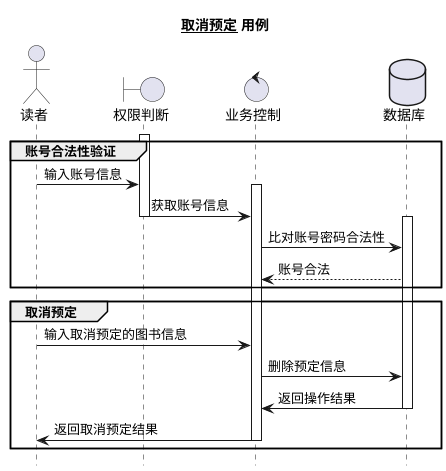 @startuml

hide footbox
title __取消预定__ 用例
actor 读者 
boundary 权限判断
control 业务控制
database 数据库



group 账号合法性验证
activate 权限判断
	读者 -> 权限判断 :  输入账号信息
	activate 业务控制
		权限判断 -> 业务控制 : 获取账号信息
deactivate 权限判断
		activate 数据库
			业务控制 -> 数据库 : 比对账号密码合法性
			数据库 --> 业务控制 : 账号合法
end
group 取消预定
			读者 -> 业务控制 : 输入取消预定的图书信息
			业务控制 -> 数据库 : 删除预定信息
			数据库 -> 业务控制 : 返回操作结果
		deactivate 数据库
	业务控制 -> 读者 : 返回取消预定结果
	deactivate 业务控制
	

end

@enduml